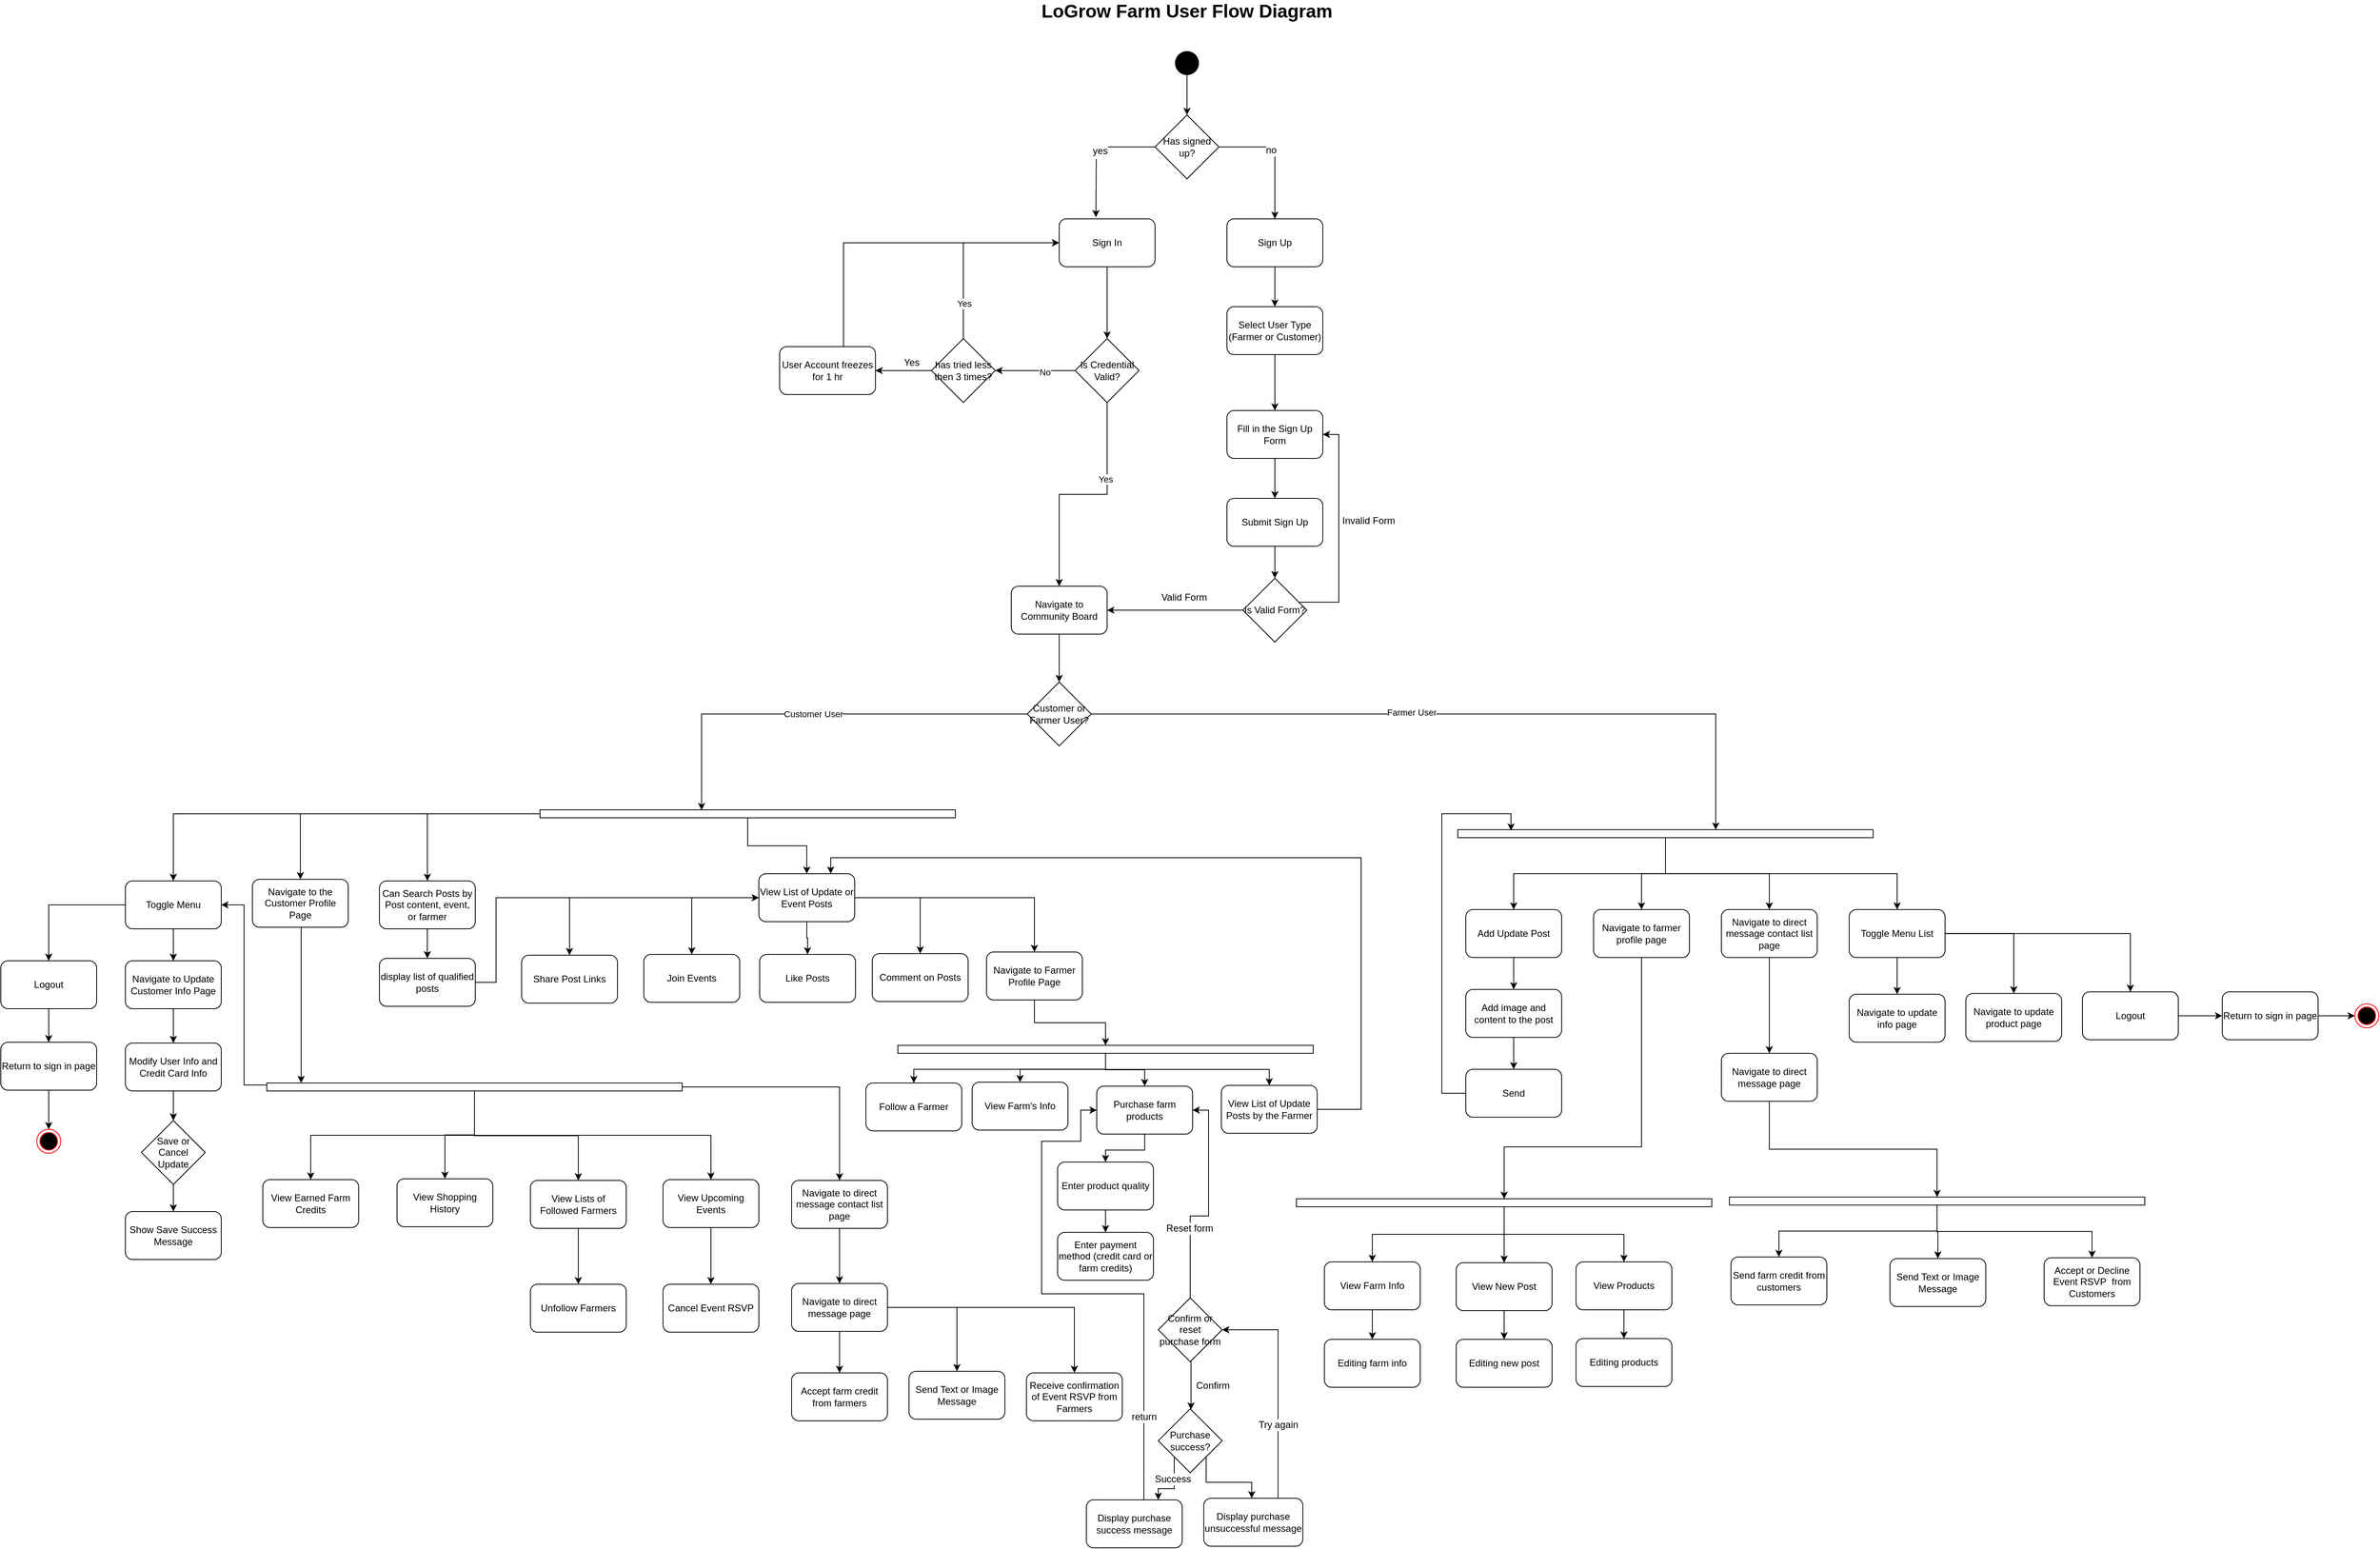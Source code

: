 <mxfile version="14.4.3" type="device"><diagram id="C5RBs43oDa-KdzZeNtuy" name="User Flow"><mxGraphModel dx="2740" dy="806" grid="1" gridSize="1" guides="1" tooltips="1" connect="1" arrows="1" fold="1" page="1" pageScale="1" pageWidth="827" pageHeight="1169" math="0" shadow="0"><root><mxCell id="WIyWlLk6GJQsqaUBKTNV-0"/><mxCell id="WIyWlLk6GJQsqaUBKTNV-1" parent="WIyWlLk6GJQsqaUBKTNV-0"/><mxCell id="eyHZj45Z1vchn3XjPUR3-0" value="LoGrow Farm User Flow Diagram" style="text;html=1;strokeColor=none;fillColor=none;align=center;verticalAlign=middle;whiteSpace=wrap;rounded=0;fontSize=23;fontStyle=1" parent="WIyWlLk6GJQsqaUBKTNV-1" vertex="1"><mxGeometry x="135" y="110" width="430" height="20" as="geometry"/></mxCell><mxCell id="sWB0CcJkNlTnmJcERW5W-7" style="edgeStyle=orthogonalEdgeStyle;rounded=0;orthogonalLoop=1;jettySize=auto;html=1;entryX=0.5;entryY=0;entryDx=0;entryDy=0;" parent="WIyWlLk6GJQsqaUBKTNV-1" source="eyHZj45Z1vchn3XjPUR3-6" target="sWB0CcJkNlTnmJcERW5W-5" edge="1"><mxGeometry relative="1" as="geometry"/></mxCell><mxCell id="eyHZj45Z1vchn3XjPUR3-6" value="Sign In" style="rounded=1;whiteSpace=wrap;html=1;fontSize=12;" parent="WIyWlLk6GJQsqaUBKTNV-1" vertex="1"><mxGeometry x="190" y="380" width="120" height="60" as="geometry"/></mxCell><mxCell id="eyHZj45Z1vchn3XjPUR3-11" style="edgeStyle=orthogonalEdgeStyle;rounded=0;orthogonalLoop=1;jettySize=auto;html=1;fontSize=23;" parent="WIyWlLk6GJQsqaUBKTNV-1" source="eyHZj45Z1vchn3XjPUR3-7" edge="1"><mxGeometry relative="1" as="geometry"><mxPoint x="236" y="378" as="targetPoint"/></mxGeometry></mxCell><mxCell id="eyHZj45Z1vchn3XjPUR3-14" value="&lt;font style=&quot;font-size: 12px&quot;&gt;yes&lt;/font&gt;" style="edgeLabel;html=1;align=center;verticalAlign=middle;resizable=0;points=[];fontSize=23;" parent="eyHZj45Z1vchn3XjPUR3-11" vertex="1" connectable="0"><mxGeometry x="-0.012" y="4" relative="1" as="geometry"><mxPoint y="-6" as="offset"/></mxGeometry></mxCell><mxCell id="eyHZj45Z1vchn3XjPUR3-12" style="edgeStyle=orthogonalEdgeStyle;rounded=0;orthogonalLoop=1;jettySize=auto;html=1;fontSize=12;" parent="WIyWlLk6GJQsqaUBKTNV-1" source="eyHZj45Z1vchn3XjPUR3-7" target="eyHZj45Z1vchn3XjPUR3-10" edge="1"><mxGeometry relative="1" as="geometry"/></mxCell><mxCell id="eyHZj45Z1vchn3XjPUR3-15" value="no" style="edgeLabel;html=1;align=center;verticalAlign=middle;resizable=0;points=[];fontSize=12;" parent="eyHZj45Z1vchn3XjPUR3-12" vertex="1" connectable="0"><mxGeometry x="-0.192" y="-4" relative="1" as="geometry"><mxPoint as="offset"/></mxGeometry></mxCell><mxCell id="eyHZj45Z1vchn3XjPUR3-7" value="Has signed up?" style="rhombus;whiteSpace=wrap;html=1;fontSize=12;" parent="WIyWlLk6GJQsqaUBKTNV-1" vertex="1"><mxGeometry x="310" y="250" width="80" height="80" as="geometry"/></mxCell><mxCell id="eyHZj45Z1vchn3XjPUR3-24" style="edgeStyle=orthogonalEdgeStyle;rounded=0;orthogonalLoop=1;jettySize=auto;html=1;fontSize=12;" parent="WIyWlLk6GJQsqaUBKTNV-1" source="eyHZj45Z1vchn3XjPUR3-10" target="eyHZj45Z1vchn3XjPUR3-17" edge="1"><mxGeometry relative="1" as="geometry"/></mxCell><mxCell id="eyHZj45Z1vchn3XjPUR3-10" value="Sign Up" style="rounded=1;whiteSpace=wrap;html=1;fontSize=12;" parent="WIyWlLk6GJQsqaUBKTNV-1" vertex="1"><mxGeometry x="400" y="380" width="120" height="60" as="geometry"/></mxCell><mxCell id="eyHZj45Z1vchn3XjPUR3-25" style="edgeStyle=orthogonalEdgeStyle;rounded=0;orthogonalLoop=1;jettySize=auto;html=1;entryX=0.5;entryY=0;entryDx=0;entryDy=0;fontSize=12;" parent="WIyWlLk6GJQsqaUBKTNV-1" source="eyHZj45Z1vchn3XjPUR3-17" target="eyHZj45Z1vchn3XjPUR3-18" edge="1"><mxGeometry relative="1" as="geometry"/></mxCell><mxCell id="eyHZj45Z1vchn3XjPUR3-17" value="Select User Type (Farmer or Customer)" style="rounded=1;whiteSpace=wrap;html=1;fontSize=12;" parent="WIyWlLk6GJQsqaUBKTNV-1" vertex="1"><mxGeometry x="400" y="490" width="120" height="60" as="geometry"/></mxCell><mxCell id="eyHZj45Z1vchn3XjPUR3-26" style="edgeStyle=orthogonalEdgeStyle;rounded=0;orthogonalLoop=1;jettySize=auto;html=1;entryX=0.5;entryY=0;entryDx=0;entryDy=0;fontSize=12;" parent="WIyWlLk6GJQsqaUBKTNV-1" source="eyHZj45Z1vchn3XjPUR3-18" target="eyHZj45Z1vchn3XjPUR3-19" edge="1"><mxGeometry relative="1" as="geometry"/></mxCell><mxCell id="eyHZj45Z1vchn3XjPUR3-18" value="Fill in the Sign Up Form" style="rounded=1;whiteSpace=wrap;html=1;fontSize=12;" parent="WIyWlLk6GJQsqaUBKTNV-1" vertex="1"><mxGeometry x="400" y="620" width="120" height="60" as="geometry"/></mxCell><mxCell id="eyHZj45Z1vchn3XjPUR3-27" style="edgeStyle=orthogonalEdgeStyle;rounded=0;orthogonalLoop=1;jettySize=auto;html=1;entryX=0.5;entryY=0;entryDx=0;entryDy=0;fontSize=12;" parent="WIyWlLk6GJQsqaUBKTNV-1" source="eyHZj45Z1vchn3XjPUR3-19" target="eyHZj45Z1vchn3XjPUR3-20" edge="1"><mxGeometry relative="1" as="geometry"/></mxCell><mxCell id="eyHZj45Z1vchn3XjPUR3-19" value="Submit Sign Up" style="rounded=1;whiteSpace=wrap;html=1;fontSize=12;" parent="WIyWlLk6GJQsqaUBKTNV-1" vertex="1"><mxGeometry x="400" y="730" width="120" height="60" as="geometry"/></mxCell><mxCell id="eyHZj45Z1vchn3XjPUR3-22" style="edgeStyle=orthogonalEdgeStyle;rounded=0;orthogonalLoop=1;jettySize=auto;html=1;entryX=1;entryY=0.5;entryDx=0;entryDy=0;fontSize=12;" parent="WIyWlLk6GJQsqaUBKTNV-1" source="eyHZj45Z1vchn3XjPUR3-20" target="eyHZj45Z1vchn3XjPUR3-18" edge="1"><mxGeometry relative="1" as="geometry"><Array as="points"><mxPoint x="540" y="860"/><mxPoint x="540" y="650"/></Array></mxGeometry></mxCell><mxCell id="eyHZj45Z1vchn3XjPUR3-28" value="Invalid Form" style="edgeLabel;html=1;align=center;verticalAlign=middle;resizable=0;points=[];fontSize=12;" parent="eyHZj45Z1vchn3XjPUR3-22" vertex="1" connectable="0"><mxGeometry x="0.005" y="-2" relative="1" as="geometry"><mxPoint x="35" y="-12" as="offset"/></mxGeometry></mxCell><mxCell id="eyHZj45Z1vchn3XjPUR3-31" style="edgeStyle=orthogonalEdgeStyle;rounded=0;orthogonalLoop=1;jettySize=auto;html=1;entryX=1;entryY=0.5;entryDx=0;entryDy=0;fontSize=23;" parent="WIyWlLk6GJQsqaUBKTNV-1" source="eyHZj45Z1vchn3XjPUR3-20" target="eyHZj45Z1vchn3XjPUR3-21" edge="1"><mxGeometry relative="1" as="geometry"/></mxCell><mxCell id="eyHZj45Z1vchn3XjPUR3-20" value="Is Valid Form?" style="rhombus;whiteSpace=wrap;html=1;fontSize=12;" parent="WIyWlLk6GJQsqaUBKTNV-1" vertex="1"><mxGeometry x="420" y="830" width="80" height="80" as="geometry"/></mxCell><mxCell id="eyHZj45Z1vchn3XjPUR3-34" style="edgeStyle=orthogonalEdgeStyle;rounded=0;orthogonalLoop=1;jettySize=auto;html=1;entryX=0.5;entryY=0;entryDx=0;entryDy=0;fontSize=21;" parent="WIyWlLk6GJQsqaUBKTNV-1" source="eyHZj45Z1vchn3XjPUR3-21" target="eyHZj45Z1vchn3XjPUR3-33" edge="1"><mxGeometry relative="1" as="geometry"/></mxCell><mxCell id="eyHZj45Z1vchn3XjPUR3-21" value="Navigate to Community Board" style="rounded=1;whiteSpace=wrap;html=1;fontSize=12;" parent="WIyWlLk6GJQsqaUBKTNV-1" vertex="1"><mxGeometry x="130" y="840" width="120" height="60" as="geometry"/></mxCell><mxCell id="eyHZj45Z1vchn3XjPUR3-29" value="Valid Form" style="text;html=1;align=center;verticalAlign=middle;resizable=0;points=[];autosize=1;fontSize=12;" parent="WIyWlLk6GJQsqaUBKTNV-1" vertex="1"><mxGeometry x="311" y="844" width="70" height="20" as="geometry"/></mxCell><mxCell id="sWB0CcJkNlTnmJcERW5W-2" style="edgeStyle=orthogonalEdgeStyle;rounded=0;orthogonalLoop=1;jettySize=auto;html=1;entryX=0.389;entryY=0.04;entryDx=0;entryDy=0;entryPerimeter=0;" parent="WIyWlLk6GJQsqaUBKTNV-1" source="eyHZj45Z1vchn3XjPUR3-33" target="sWB0CcJkNlTnmJcERW5W-0" edge="1"><mxGeometry relative="1" as="geometry"/></mxCell><mxCell id="sWB0CcJkNlTnmJcERW5W-4" value="Customer User" style="edgeLabel;html=1;align=center;verticalAlign=middle;resizable=0;points=[];" parent="sWB0CcJkNlTnmJcERW5W-2" vertex="1" connectable="0"><mxGeometry x="0.017" relative="1" as="geometry"><mxPoint as="offset"/></mxGeometry></mxCell><mxCell id="sWB0CcJkNlTnmJcERW5W-3" style="edgeStyle=orthogonalEdgeStyle;rounded=0;orthogonalLoop=1;jettySize=auto;html=1;exitX=1;exitY=0.5;exitDx=0;exitDy=0;entryX=0.621;entryY=0;entryDx=0;entryDy=0;entryPerimeter=0;" parent="WIyWlLk6GJQsqaUBKTNV-1" source="eyHZj45Z1vchn3XjPUR3-33" target="sWB0CcJkNlTnmJcERW5W-1" edge="1"><mxGeometry relative="1" as="geometry"/></mxCell><mxCell id="sWB0CcJkNlTnmJcERW5W-20" value="Farmer User" style="edgeLabel;html=1;align=center;verticalAlign=middle;resizable=0;points=[];" parent="sWB0CcJkNlTnmJcERW5W-3" vertex="1" connectable="0"><mxGeometry x="-0.136" y="2" relative="1" as="geometry"><mxPoint as="offset"/></mxGeometry></mxCell><mxCell id="eyHZj45Z1vchn3XjPUR3-33" value="Customer or Farmer User?" style="rhombus;whiteSpace=wrap;html=1;fontSize=12;" parent="WIyWlLk6GJQsqaUBKTNV-1" vertex="1"><mxGeometry x="150" y="960" width="80" height="80" as="geometry"/></mxCell><mxCell id="eyHZj45Z1vchn3XjPUR3-37" style="edgeStyle=orthogonalEdgeStyle;rounded=0;orthogonalLoop=1;jettySize=auto;html=1;entryX=0.5;entryY=0;entryDx=0;entryDy=0;fontSize=21;" parent="WIyWlLk6GJQsqaUBKTNV-1" source="eyHZj45Z1vchn3XjPUR3-35" target="eyHZj45Z1vchn3XjPUR3-7" edge="1"><mxGeometry relative="1" as="geometry"/></mxCell><mxCell id="eyHZj45Z1vchn3XjPUR3-35" value="" style="ellipse;fillColor=#000000;strokeColor=none;fontSize=21;" parent="WIyWlLk6GJQsqaUBKTNV-1" vertex="1"><mxGeometry x="335" y="170" width="30" height="30" as="geometry"/></mxCell><mxCell id="sWB0CcJkNlTnmJcERW5W-64" style="edgeStyle=orthogonalEdgeStyle;rounded=0;orthogonalLoop=1;jettySize=auto;html=1;strokeWidth=1;fontSize=12;" parent="WIyWlLk6GJQsqaUBKTNV-1" source="sWB0CcJkNlTnmJcERW5W-0" target="sWB0CcJkNlTnmJcERW5W-39" edge="1"><mxGeometry relative="1" as="geometry"/></mxCell><mxCell id="sWB0CcJkNlTnmJcERW5W-65" style="edgeStyle=orthogonalEdgeStyle;rounded=0;orthogonalLoop=1;jettySize=auto;html=1;strokeWidth=1;fontSize=12;" parent="WIyWlLk6GJQsqaUBKTNV-1" source="sWB0CcJkNlTnmJcERW5W-0" target="sWB0CcJkNlTnmJcERW5W-40" edge="1"><mxGeometry relative="1" as="geometry"/></mxCell><mxCell id="sWB0CcJkNlTnmJcERW5W-66" style="edgeStyle=orthogonalEdgeStyle;rounded=0;orthogonalLoop=1;jettySize=auto;html=1;strokeWidth=1;fontSize=12;" parent="WIyWlLk6GJQsqaUBKTNV-1" source="sWB0CcJkNlTnmJcERW5W-0" target="sWB0CcJkNlTnmJcERW5W-51" edge="1"><mxGeometry relative="1" as="geometry"/></mxCell><mxCell id="sWB0CcJkNlTnmJcERW5W-84" style="edgeStyle=orthogonalEdgeStyle;rounded=0;orthogonalLoop=1;jettySize=auto;html=1;exitX=0;exitY=0.5;exitDx=0;exitDy=0;strokeWidth=1;fontSize=12;" parent="WIyWlLk6GJQsqaUBKTNV-1" source="sWB0CcJkNlTnmJcERW5W-0" target="sWB0CcJkNlTnmJcERW5W-83" edge="1"><mxGeometry relative="1" as="geometry"/></mxCell><mxCell id="sWB0CcJkNlTnmJcERW5W-0" value="" style="rounded=0;whiteSpace=wrap;html=1;" parent="WIyWlLk6GJQsqaUBKTNV-1" vertex="1"><mxGeometry x="-460" y="1120" width="520" height="10" as="geometry"/></mxCell><mxCell id="sWB0CcJkNlTnmJcERW5W-29" value="" style="edgeStyle=orthogonalEdgeStyle;rounded=0;orthogonalLoop=1;jettySize=auto;html=1;" parent="WIyWlLk6GJQsqaUBKTNV-1" source="sWB0CcJkNlTnmJcERW5W-1" target="sWB0CcJkNlTnmJcERW5W-22" edge="1"><mxGeometry relative="1" as="geometry"/></mxCell><mxCell id="sWB0CcJkNlTnmJcERW5W-30" style="edgeStyle=orthogonalEdgeStyle;rounded=0;orthogonalLoop=1;jettySize=auto;html=1;entryX=0.5;entryY=0;entryDx=0;entryDy=0;" parent="WIyWlLk6GJQsqaUBKTNV-1" source="sWB0CcJkNlTnmJcERW5W-1" target="sWB0CcJkNlTnmJcERW5W-21" edge="1"><mxGeometry relative="1" as="geometry"/></mxCell><mxCell id="sWB0CcJkNlTnmJcERW5W-31" style="edgeStyle=orthogonalEdgeStyle;rounded=0;orthogonalLoop=1;jettySize=auto;html=1;" parent="WIyWlLk6GJQsqaUBKTNV-1" source="sWB0CcJkNlTnmJcERW5W-1" target="sWB0CcJkNlTnmJcERW5W-23" edge="1"><mxGeometry relative="1" as="geometry"/></mxCell><mxCell id="sWB0CcJkNlTnmJcERW5W-32" style="edgeStyle=orthogonalEdgeStyle;rounded=0;orthogonalLoop=1;jettySize=auto;html=1;" parent="WIyWlLk6GJQsqaUBKTNV-1" source="sWB0CcJkNlTnmJcERW5W-1" target="sWB0CcJkNlTnmJcERW5W-24" edge="1"><mxGeometry relative="1" as="geometry"/></mxCell><mxCell id="sWB0CcJkNlTnmJcERW5W-1" value="" style="rounded=0;whiteSpace=wrap;html=1;" parent="WIyWlLk6GJQsqaUBKTNV-1" vertex="1"><mxGeometry x="689" y="1144.86" width="520" height="10" as="geometry"/></mxCell><mxCell id="sWB0CcJkNlTnmJcERW5W-8" style="edgeStyle=orthogonalEdgeStyle;rounded=0;orthogonalLoop=1;jettySize=auto;html=1;entryX=0.5;entryY=0;entryDx=0;entryDy=0;" parent="WIyWlLk6GJQsqaUBKTNV-1" source="sWB0CcJkNlTnmJcERW5W-5" target="eyHZj45Z1vchn3XjPUR3-21" edge="1"><mxGeometry relative="1" as="geometry"/></mxCell><mxCell id="sWB0CcJkNlTnmJcERW5W-9" value="Yes" style="edgeLabel;html=1;align=center;verticalAlign=middle;resizable=0;points=[];" parent="sWB0CcJkNlTnmJcERW5W-8" vertex="1" connectable="0"><mxGeometry x="-0.338" y="-2" relative="1" as="geometry"><mxPoint as="offset"/></mxGeometry></mxCell><mxCell id="sWB0CcJkNlTnmJcERW5W-10" style="edgeStyle=orthogonalEdgeStyle;rounded=0;orthogonalLoop=1;jettySize=auto;html=1;entryX=1;entryY=0.5;entryDx=0;entryDy=0;" parent="WIyWlLk6GJQsqaUBKTNV-1" source="sWB0CcJkNlTnmJcERW5W-5" target="sWB0CcJkNlTnmJcERW5W-6" edge="1"><mxGeometry relative="1" as="geometry"/></mxCell><mxCell id="sWB0CcJkNlTnmJcERW5W-17" value="No" style="edgeLabel;html=1;align=center;verticalAlign=middle;resizable=0;points=[];" parent="sWB0CcJkNlTnmJcERW5W-10" vertex="1" connectable="0"><mxGeometry x="-0.232" y="2" relative="1" as="geometry"><mxPoint as="offset"/></mxGeometry></mxCell><mxCell id="sWB0CcJkNlTnmJcERW5W-5" value="Is Credential Valid?" style="rhombus;whiteSpace=wrap;html=1;" parent="WIyWlLk6GJQsqaUBKTNV-1" vertex="1"><mxGeometry x="210" y="530" width="80" height="80" as="geometry"/></mxCell><mxCell id="sWB0CcJkNlTnmJcERW5W-12" style="edgeStyle=orthogonalEdgeStyle;rounded=0;orthogonalLoop=1;jettySize=auto;html=1;entryX=0;entryY=0.5;entryDx=0;entryDy=0;exitX=0.5;exitY=0;exitDx=0;exitDy=0;" parent="WIyWlLk6GJQsqaUBKTNV-1" source="sWB0CcJkNlTnmJcERW5W-6" target="eyHZj45Z1vchn3XjPUR3-6" edge="1"><mxGeometry relative="1" as="geometry"><Array as="points"><mxPoint x="70" y="530"/><mxPoint x="70" y="410"/></Array></mxGeometry></mxCell><mxCell id="sWB0CcJkNlTnmJcERW5W-18" value="Yes" style="edgeLabel;html=1;align=center;verticalAlign=middle;resizable=0;points=[];" parent="sWB0CcJkNlTnmJcERW5W-12" vertex="1" connectable="0"><mxGeometry x="-0.632" y="-1" relative="1" as="geometry"><mxPoint as="offset"/></mxGeometry></mxCell><mxCell id="sWB0CcJkNlTnmJcERW5W-14" style="edgeStyle=orthogonalEdgeStyle;rounded=0;orthogonalLoop=1;jettySize=auto;html=1;" parent="WIyWlLk6GJQsqaUBKTNV-1" source="sWB0CcJkNlTnmJcERW5W-6" target="sWB0CcJkNlTnmJcERW5W-13" edge="1"><mxGeometry relative="1" as="geometry"><Array as="points"><mxPoint x="10" y="570"/><mxPoint x="10" y="570"/></Array></mxGeometry></mxCell><mxCell id="sWB0CcJkNlTnmJcERW5W-6" value="has tried less then 3 times?" style="rhombus;whiteSpace=wrap;html=1;" parent="WIyWlLk6GJQsqaUBKTNV-1" vertex="1"><mxGeometry x="30" y="530" width="80" height="80" as="geometry"/></mxCell><mxCell id="sWB0CcJkNlTnmJcERW5W-16" style="edgeStyle=orthogonalEdgeStyle;rounded=0;orthogonalLoop=1;jettySize=auto;html=1;entryX=0;entryY=0.5;entryDx=0;entryDy=0;" parent="WIyWlLk6GJQsqaUBKTNV-1" source="sWB0CcJkNlTnmJcERW5W-13" target="eyHZj45Z1vchn3XjPUR3-6" edge="1"><mxGeometry relative="1" as="geometry"><Array as="points"><mxPoint x="-80" y="410"/></Array></mxGeometry></mxCell><mxCell id="sWB0CcJkNlTnmJcERW5W-13" value="User Account freezes for 1 hr" style="rounded=1;whiteSpace=wrap;html=1;" parent="WIyWlLk6GJQsqaUBKTNV-1" vertex="1"><mxGeometry x="-160" y="540" width="120" height="60" as="geometry"/></mxCell><mxCell id="sWB0CcJkNlTnmJcERW5W-19" value="Yes" style="text;html=1;align=center;verticalAlign=middle;resizable=0;points=[];autosize=1;" parent="WIyWlLk6GJQsqaUBKTNV-1" vertex="1"><mxGeometry x="-10" y="550" width="30" height="20" as="geometry"/></mxCell><mxCell id="sWB0CcJkNlTnmJcERW5W-27" style="edgeStyle=orthogonalEdgeStyle;rounded=0;orthogonalLoop=1;jettySize=auto;html=1;entryX=0.5;entryY=0;entryDx=0;entryDy=0;" parent="WIyWlLk6GJQsqaUBKTNV-1" source="sWB0CcJkNlTnmJcERW5W-21" target="sWB0CcJkNlTnmJcERW5W-25" edge="1"><mxGeometry relative="1" as="geometry"/></mxCell><mxCell id="sWB0CcJkNlTnmJcERW5W-21" value="Add Update Post" style="rounded=1;whiteSpace=wrap;html=1;" parent="WIyWlLk6GJQsqaUBKTNV-1" vertex="1"><mxGeometry x="699" y="1244.86" width="120" height="60" as="geometry"/></mxCell><mxCell id="sWB0CcJkNlTnmJcERW5W-128" style="edgeStyle=orthogonalEdgeStyle;rounded=0;orthogonalLoop=1;jettySize=auto;html=1;strokeWidth=1;fontSize=12;" parent="WIyWlLk6GJQsqaUBKTNV-1" source="sWB0CcJkNlTnmJcERW5W-22" target="sWB0CcJkNlTnmJcERW5W-34" edge="1"><mxGeometry relative="1" as="geometry"><Array as="points"><mxPoint x="919" y="1542"/><mxPoint x="747" y="1542"/></Array></mxGeometry></mxCell><mxCell id="sWB0CcJkNlTnmJcERW5W-22" value="Navigate to farmer profile page" style="rounded=1;whiteSpace=wrap;html=1;" parent="WIyWlLk6GJQsqaUBKTNV-1" vertex="1"><mxGeometry x="859" y="1244.86" width="120" height="60" as="geometry"/></mxCell><mxCell id="sWB0CcJkNlTnmJcERW5W-114" style="edgeStyle=orthogonalEdgeStyle;rounded=0;orthogonalLoop=1;jettySize=auto;html=1;strokeWidth=1;fontSize=12;" parent="WIyWlLk6GJQsqaUBKTNV-1" source="sWB0CcJkNlTnmJcERW5W-23" target="sWB0CcJkNlTnmJcERW5W-111" edge="1"><mxGeometry relative="1" as="geometry"/></mxCell><mxCell id="sWB0CcJkNlTnmJcERW5W-23" value="Navigate to direct message contact list page" style="rounded=1;whiteSpace=wrap;html=1;" parent="WIyWlLk6GJQsqaUBKTNV-1" vertex="1"><mxGeometry x="1019" y="1244.86" width="120" height="60" as="geometry"/></mxCell><mxCell id="sWB0CcJkNlTnmJcERW5W-58" style="edgeStyle=orthogonalEdgeStyle;rounded=0;orthogonalLoop=1;jettySize=auto;html=1;strokeWidth=1;fontSize=12;" parent="WIyWlLk6GJQsqaUBKTNV-1" source="sWB0CcJkNlTnmJcERW5W-24" target="sWB0CcJkNlTnmJcERW5W-55" edge="1"><mxGeometry relative="1" as="geometry"/></mxCell><mxCell id="sWB0CcJkNlTnmJcERW5W-59" style="edgeStyle=orthogonalEdgeStyle;rounded=0;orthogonalLoop=1;jettySize=auto;html=1;strokeWidth=1;fontSize=12;" parent="WIyWlLk6GJQsqaUBKTNV-1" source="sWB0CcJkNlTnmJcERW5W-24" target="sWB0CcJkNlTnmJcERW5W-56" edge="1"><mxGeometry relative="1" as="geometry"/></mxCell><mxCell id="sWB0CcJkNlTnmJcERW5W-60" style="edgeStyle=orthogonalEdgeStyle;rounded=0;orthogonalLoop=1;jettySize=auto;html=1;strokeWidth=1;fontSize=12;" parent="WIyWlLk6GJQsqaUBKTNV-1" source="sWB0CcJkNlTnmJcERW5W-24" target="sWB0CcJkNlTnmJcERW5W-57" edge="1"><mxGeometry relative="1" as="geometry"/></mxCell><mxCell id="sWB0CcJkNlTnmJcERW5W-24" value="Toggle Menu List" style="rounded=1;whiteSpace=wrap;html=1;" parent="WIyWlLk6GJQsqaUBKTNV-1" vertex="1"><mxGeometry x="1179" y="1244.86" width="120" height="60" as="geometry"/></mxCell><mxCell id="sWB0CcJkNlTnmJcERW5W-28" style="edgeStyle=orthogonalEdgeStyle;rounded=0;orthogonalLoop=1;jettySize=auto;html=1;entryX=0.5;entryY=0;entryDx=0;entryDy=0;" parent="WIyWlLk6GJQsqaUBKTNV-1" source="sWB0CcJkNlTnmJcERW5W-25" target="sWB0CcJkNlTnmJcERW5W-26" edge="1"><mxGeometry relative="1" as="geometry"/></mxCell><mxCell id="sWB0CcJkNlTnmJcERW5W-25" value="Add image and content to the post" style="rounded=1;whiteSpace=wrap;html=1;" parent="WIyWlLk6GJQsqaUBKTNV-1" vertex="1"><mxGeometry x="699" y="1344.86" width="120" height="60" as="geometry"/></mxCell><mxCell id="sWB0CcJkNlTnmJcERW5W-33" style="edgeStyle=orthogonalEdgeStyle;rounded=0;orthogonalLoop=1;jettySize=auto;html=1;entryX=0.128;entryY=0.12;entryDx=0;entryDy=0;entryPerimeter=0;" parent="WIyWlLk6GJQsqaUBKTNV-1" source="sWB0CcJkNlTnmJcERW5W-26" target="sWB0CcJkNlTnmJcERW5W-1" edge="1"><mxGeometry relative="1" as="geometry"><Array as="points"><mxPoint x="669" y="1474.86"/><mxPoint x="669" y="1124.86"/><mxPoint x="756" y="1124.86"/></Array></mxGeometry></mxCell><mxCell id="sWB0CcJkNlTnmJcERW5W-26" value="Send" style="rounded=1;whiteSpace=wrap;html=1;" parent="WIyWlLk6GJQsqaUBKTNV-1" vertex="1"><mxGeometry x="699" y="1444.86" width="120" height="60" as="geometry"/></mxCell><mxCell id="MtGOlrsBtDFDVX6YpHAY-5" style="edgeStyle=orthogonalEdgeStyle;rounded=0;orthogonalLoop=1;jettySize=auto;html=1;exitX=0.5;exitY=1;exitDx=0;exitDy=0;entryX=0.5;entryY=0;entryDx=0;entryDy=0;" parent="WIyWlLk6GJQsqaUBKTNV-1" source="sWB0CcJkNlTnmJcERW5W-34" target="MtGOlrsBtDFDVX6YpHAY-3" edge="1"><mxGeometry relative="1" as="geometry"/></mxCell><mxCell id="MtGOlrsBtDFDVX6YpHAY-6" style="edgeStyle=orthogonalEdgeStyle;rounded=0;orthogonalLoop=1;jettySize=auto;html=1;" parent="WIyWlLk6GJQsqaUBKTNV-1" source="sWB0CcJkNlTnmJcERW5W-34" target="MtGOlrsBtDFDVX6YpHAY-0" edge="1"><mxGeometry relative="1" as="geometry"/></mxCell><mxCell id="MtGOlrsBtDFDVX6YpHAY-7" style="edgeStyle=orthogonalEdgeStyle;rounded=0;orthogonalLoop=1;jettySize=auto;html=1;" parent="WIyWlLk6GJQsqaUBKTNV-1" source="sWB0CcJkNlTnmJcERW5W-34" target="MtGOlrsBtDFDVX6YpHAY-4" edge="1"><mxGeometry relative="1" as="geometry"/></mxCell><mxCell id="sWB0CcJkNlTnmJcERW5W-34" value="" style="rounded=0;whiteSpace=wrap;html=1;" parent="WIyWlLk6GJQsqaUBKTNV-1" vertex="1"><mxGeometry x="487" y="1607" width="520" height="10" as="geometry"/></mxCell><mxCell id="sWB0CcJkNlTnmJcERW5W-117" style="edgeStyle=orthogonalEdgeStyle;rounded=0;orthogonalLoop=1;jettySize=auto;html=1;entryX=0.5;entryY=0;entryDx=0;entryDy=0;strokeWidth=1;fontSize=12;" parent="WIyWlLk6GJQsqaUBKTNV-1" source="sWB0CcJkNlTnmJcERW5W-35" target="sWB0CcJkNlTnmJcERW5W-112" edge="1"><mxGeometry relative="1" as="geometry"/></mxCell><mxCell id="sWB0CcJkNlTnmJcERW5W-120" style="edgeStyle=orthogonalEdgeStyle;rounded=0;orthogonalLoop=1;jettySize=auto;html=1;entryX=0.5;entryY=0;entryDx=0;entryDy=0;strokeWidth=1;fontSize=12;" parent="WIyWlLk6GJQsqaUBKTNV-1" source="sWB0CcJkNlTnmJcERW5W-35" target="sWB0CcJkNlTnmJcERW5W-113" edge="1"><mxGeometry relative="1" as="geometry"/></mxCell><mxCell id="sWB0CcJkNlTnmJcERW5W-121" style="edgeStyle=orthogonalEdgeStyle;rounded=0;orthogonalLoop=1;jettySize=auto;html=1;strokeWidth=1;fontSize=12;" parent="WIyWlLk6GJQsqaUBKTNV-1" source="sWB0CcJkNlTnmJcERW5W-35" target="sWB0CcJkNlTnmJcERW5W-116" edge="1"><mxGeometry relative="1" as="geometry"/></mxCell><mxCell id="sWB0CcJkNlTnmJcERW5W-35" value="" style="rounded=0;whiteSpace=wrap;html=1;" parent="WIyWlLk6GJQsqaUBKTNV-1" vertex="1"><mxGeometry x="1029" y="1604.86" width="520" height="10" as="geometry"/></mxCell><mxCell id="sWB0CcJkNlTnmJcERW5W-46" style="edgeStyle=orthogonalEdgeStyle;rounded=0;orthogonalLoop=1;jettySize=auto;html=1;strokeWidth=1;fontSize=12;" parent="WIyWlLk6GJQsqaUBKTNV-1" source="sWB0CcJkNlTnmJcERW5W-39" target="sWB0CcJkNlTnmJcERW5W-45" edge="1"><mxGeometry relative="1" as="geometry"/></mxCell><mxCell id="sWB0CcJkNlTnmJcERW5W-47" style="edgeStyle=orthogonalEdgeStyle;rounded=0;orthogonalLoop=1;jettySize=auto;html=1;strokeWidth=1;fontSize=12;" parent="WIyWlLk6GJQsqaUBKTNV-1" source="sWB0CcJkNlTnmJcERW5W-39" target="sWB0CcJkNlTnmJcERW5W-41" edge="1"><mxGeometry relative="1" as="geometry"/></mxCell><mxCell id="sWB0CcJkNlTnmJcERW5W-48" style="edgeStyle=orthogonalEdgeStyle;rounded=0;orthogonalLoop=1;jettySize=auto;html=1;strokeWidth=1;fontSize=12;" parent="WIyWlLk6GJQsqaUBKTNV-1" source="sWB0CcJkNlTnmJcERW5W-39" target="sWB0CcJkNlTnmJcERW5W-43" edge="1"><mxGeometry relative="1" as="geometry"/></mxCell><mxCell id="sWB0CcJkNlTnmJcERW5W-49" style="edgeStyle=orthogonalEdgeStyle;rounded=0;orthogonalLoop=1;jettySize=auto;html=1;entryX=0.5;entryY=0;entryDx=0;entryDy=0;strokeWidth=1;fontSize=12;" parent="WIyWlLk6GJQsqaUBKTNV-1" source="sWB0CcJkNlTnmJcERW5W-39" target="sWB0CcJkNlTnmJcERW5W-44" edge="1"><mxGeometry relative="1" as="geometry"/></mxCell><mxCell id="sWB0CcJkNlTnmJcERW5W-50" style="edgeStyle=orthogonalEdgeStyle;rounded=0;orthogonalLoop=1;jettySize=auto;html=1;entryX=0.5;entryY=0;entryDx=0;entryDy=0;strokeWidth=1;fontSize=12;" parent="WIyWlLk6GJQsqaUBKTNV-1" source="sWB0CcJkNlTnmJcERW5W-39" target="sWB0CcJkNlTnmJcERW5W-42" edge="1"><mxGeometry relative="1" as="geometry"/></mxCell><mxCell id="sWB0CcJkNlTnmJcERW5W-39" value="View List of Update or Event Posts" style="rounded=1;whiteSpace=wrap;html=1;strokeWidth=1;fontSize=12;" parent="WIyWlLk6GJQsqaUBKTNV-1" vertex="1"><mxGeometry x="-186" y="1200" width="120" height="60" as="geometry"/></mxCell><mxCell id="sWB0CcJkNlTnmJcERW5W-53" style="edgeStyle=orthogonalEdgeStyle;rounded=0;orthogonalLoop=1;jettySize=auto;html=1;strokeWidth=1;fontSize=12;" parent="WIyWlLk6GJQsqaUBKTNV-1" source="sWB0CcJkNlTnmJcERW5W-40" target="sWB0CcJkNlTnmJcERW5W-52" edge="1"><mxGeometry relative="1" as="geometry"/></mxCell><mxCell id="sWB0CcJkNlTnmJcERW5W-40" value="Can Search Posts by Post content, event, or farmer" style="rounded=1;whiteSpace=wrap;html=1;strokeWidth=1;fontSize=12;" parent="WIyWlLk6GJQsqaUBKTNV-1" vertex="1"><mxGeometry x="-661" y="1209" width="120" height="60" as="geometry"/></mxCell><mxCell id="sWB0CcJkNlTnmJcERW5W-41" value="Like Posts" style="rounded=1;whiteSpace=wrap;html=1;strokeWidth=1;fontSize=12;" parent="WIyWlLk6GJQsqaUBKTNV-1" vertex="1"><mxGeometry x="-185" y="1301" width="120" height="60" as="geometry"/></mxCell><mxCell id="sWB0CcJkNlTnmJcERW5W-42" value="Share Post Links" style="rounded=1;whiteSpace=wrap;html=1;strokeWidth=1;fontSize=12;" parent="WIyWlLk6GJQsqaUBKTNV-1" vertex="1"><mxGeometry x="-483" y="1302" width="120" height="60" as="geometry"/></mxCell><mxCell id="sWB0CcJkNlTnmJcERW5W-43" value="Comment on Posts" style="rounded=1;whiteSpace=wrap;html=1;strokeWidth=1;fontSize=12;" parent="WIyWlLk6GJQsqaUBKTNV-1" vertex="1"><mxGeometry x="-44" y="1300" width="120" height="60" as="geometry"/></mxCell><mxCell id="sWB0CcJkNlTnmJcERW5W-130" style="edgeStyle=orthogonalEdgeStyle;rounded=0;orthogonalLoop=1;jettySize=auto;html=1;strokeWidth=1;fontSize=12;" parent="WIyWlLk6GJQsqaUBKTNV-1" source="sWB0CcJkNlTnmJcERW5W-44" target="sWB0CcJkNlTnmJcERW5W-129" edge="1"><mxGeometry relative="1" as="geometry"/></mxCell><mxCell id="sWB0CcJkNlTnmJcERW5W-44" value="Navigate to Farmer Profile Page" style="rounded=1;whiteSpace=wrap;html=1;strokeWidth=1;fontSize=12;" parent="WIyWlLk6GJQsqaUBKTNV-1" vertex="1"><mxGeometry x="99" y="1298" width="120" height="60" as="geometry"/></mxCell><mxCell id="sWB0CcJkNlTnmJcERW5W-45" value="Join Events" style="rounded=1;whiteSpace=wrap;html=1;strokeWidth=1;fontSize=12;" parent="WIyWlLk6GJQsqaUBKTNV-1" vertex="1"><mxGeometry x="-330" y="1301" width="120" height="60" as="geometry"/></mxCell><mxCell id="sWB0CcJkNlTnmJcERW5W-62" style="edgeStyle=orthogonalEdgeStyle;rounded=0;orthogonalLoop=1;jettySize=auto;html=1;strokeWidth=1;fontSize=12;" parent="WIyWlLk6GJQsqaUBKTNV-1" source="sWB0CcJkNlTnmJcERW5W-51" target="sWB0CcJkNlTnmJcERW5W-54" edge="1"><mxGeometry relative="1" as="geometry"/></mxCell><mxCell id="sWB0CcJkNlTnmJcERW5W-63" style="edgeStyle=orthogonalEdgeStyle;rounded=0;orthogonalLoop=1;jettySize=auto;html=1;entryX=0.5;entryY=0;entryDx=0;entryDy=0;strokeWidth=1;fontSize=12;" parent="WIyWlLk6GJQsqaUBKTNV-1" source="sWB0CcJkNlTnmJcERW5W-51" target="sWB0CcJkNlTnmJcERW5W-61" edge="1"><mxGeometry relative="1" as="geometry"/></mxCell><mxCell id="sWB0CcJkNlTnmJcERW5W-51" value="Toggle Menu" style="rounded=1;whiteSpace=wrap;html=1;strokeWidth=1;fontSize=12;" parent="WIyWlLk6GJQsqaUBKTNV-1" vertex="1"><mxGeometry x="-979" y="1209" width="120" height="60" as="geometry"/></mxCell><mxCell id="sWB0CcJkNlTnmJcERW5W-82" style="edgeStyle=orthogonalEdgeStyle;rounded=0;orthogonalLoop=1;jettySize=auto;html=1;entryX=0;entryY=0.5;entryDx=0;entryDy=0;strokeWidth=1;fontSize=12;" parent="WIyWlLk6GJQsqaUBKTNV-1" source="sWB0CcJkNlTnmJcERW5W-52" target="sWB0CcJkNlTnmJcERW5W-39" edge="1"><mxGeometry relative="1" as="geometry"><Array as="points"><mxPoint x="-515" y="1336"/><mxPoint x="-515" y="1230"/></Array></mxGeometry></mxCell><mxCell id="sWB0CcJkNlTnmJcERW5W-52" value="display list of qualified posts" style="rounded=1;whiteSpace=wrap;html=1;strokeWidth=1;fontSize=12;" parent="WIyWlLk6GJQsqaUBKTNV-1" vertex="1"><mxGeometry x="-661" y="1306" width="120" height="60" as="geometry"/></mxCell><mxCell id="sWB0CcJkNlTnmJcERW5W-70" style="edgeStyle=orthogonalEdgeStyle;rounded=0;orthogonalLoop=1;jettySize=auto;html=1;entryX=0.5;entryY=0;entryDx=0;entryDy=0;strokeWidth=1;fontSize=12;" parent="WIyWlLk6GJQsqaUBKTNV-1" source="sWB0CcJkNlTnmJcERW5W-54" target="sWB0CcJkNlTnmJcERW5W-67" edge="1"><mxGeometry relative="1" as="geometry"/></mxCell><mxCell id="sWB0CcJkNlTnmJcERW5W-54" value="Navigate to Update Customer Info Page" style="rounded=1;whiteSpace=wrap;html=1;strokeWidth=1;fontSize=12;" parent="WIyWlLk6GJQsqaUBKTNV-1" vertex="1"><mxGeometry x="-979" y="1309" width="120" height="60" as="geometry"/></mxCell><mxCell id="sWB0CcJkNlTnmJcERW5W-55" value="Navigate to update info page" style="rounded=1;whiteSpace=wrap;html=1;strokeWidth=1;fontSize=12;" parent="WIyWlLk6GJQsqaUBKTNV-1" vertex="1"><mxGeometry x="1179" y="1350.86" width="120" height="60" as="geometry"/></mxCell><mxCell id="sWB0CcJkNlTnmJcERW5W-56" value="Navigate to update product page" style="rounded=1;whiteSpace=wrap;html=1;strokeWidth=1;fontSize=12;" parent="WIyWlLk6GJQsqaUBKTNV-1" vertex="1"><mxGeometry x="1325" y="1349.86" width="120" height="60" as="geometry"/></mxCell><mxCell id="sWB0CcJkNlTnmJcERW5W-80" style="edgeStyle=orthogonalEdgeStyle;rounded=0;orthogonalLoop=1;jettySize=auto;html=1;entryX=0;entryY=0.5;entryDx=0;entryDy=0;strokeWidth=1;fontSize=12;" parent="WIyWlLk6GJQsqaUBKTNV-1" source="sWB0CcJkNlTnmJcERW5W-57" target="sWB0CcJkNlTnmJcERW5W-79" edge="1"><mxGeometry relative="1" as="geometry"/></mxCell><mxCell id="sWB0CcJkNlTnmJcERW5W-57" value="Logout" style="rounded=1;whiteSpace=wrap;html=1;strokeWidth=1;fontSize=12;" parent="WIyWlLk6GJQsqaUBKTNV-1" vertex="1"><mxGeometry x="1471" y="1347.86" width="120" height="60" as="geometry"/></mxCell><mxCell id="sWB0CcJkNlTnmJcERW5W-75" style="edgeStyle=orthogonalEdgeStyle;rounded=0;orthogonalLoop=1;jettySize=auto;html=1;entryX=0.5;entryY=0;entryDx=0;entryDy=0;strokeWidth=1;fontSize=12;" parent="WIyWlLk6GJQsqaUBKTNV-1" source="sWB0CcJkNlTnmJcERW5W-61" target="sWB0CcJkNlTnmJcERW5W-74" edge="1"><mxGeometry relative="1" as="geometry"/></mxCell><mxCell id="sWB0CcJkNlTnmJcERW5W-61" value="Logout" style="rounded=1;whiteSpace=wrap;html=1;strokeWidth=1;fontSize=12;" parent="WIyWlLk6GJQsqaUBKTNV-1" vertex="1"><mxGeometry x="-1135" y="1309" width="120" height="60" as="geometry"/></mxCell><mxCell id="sWB0CcJkNlTnmJcERW5W-71" style="edgeStyle=orthogonalEdgeStyle;rounded=0;orthogonalLoop=1;jettySize=auto;html=1;strokeWidth=1;fontSize=12;" parent="WIyWlLk6GJQsqaUBKTNV-1" source="sWB0CcJkNlTnmJcERW5W-67" target="sWB0CcJkNlTnmJcERW5W-69" edge="1"><mxGeometry relative="1" as="geometry"/></mxCell><mxCell id="sWB0CcJkNlTnmJcERW5W-67" value="Modify User Info and Credit Card Info" style="rounded=1;whiteSpace=wrap;html=1;strokeWidth=1;fontSize=12;" parent="WIyWlLk6GJQsqaUBKTNV-1" vertex="1"><mxGeometry x="-979" y="1412" width="120" height="60" as="geometry"/></mxCell><mxCell id="sWB0CcJkNlTnmJcERW5W-73" style="edgeStyle=orthogonalEdgeStyle;rounded=0;orthogonalLoop=1;jettySize=auto;html=1;entryX=0.5;entryY=0;entryDx=0;entryDy=0;strokeWidth=1;fontSize=12;" parent="WIyWlLk6GJQsqaUBKTNV-1" source="sWB0CcJkNlTnmJcERW5W-69" target="sWB0CcJkNlTnmJcERW5W-72" edge="1"><mxGeometry relative="1" as="geometry"/></mxCell><mxCell id="sWB0CcJkNlTnmJcERW5W-69" value="Save or Cancel Update" style="rhombus;whiteSpace=wrap;html=1;strokeWidth=1;fontSize=12;" parent="WIyWlLk6GJQsqaUBKTNV-1" vertex="1"><mxGeometry x="-959" y="1509" width="80" height="80" as="geometry"/></mxCell><mxCell id="sWB0CcJkNlTnmJcERW5W-72" value="Show Save Success Message" style="rounded=1;whiteSpace=wrap;html=1;strokeWidth=1;fontSize=12;" parent="WIyWlLk6GJQsqaUBKTNV-1" vertex="1"><mxGeometry x="-979" y="1623" width="120" height="60" as="geometry"/></mxCell><mxCell id="sWB0CcJkNlTnmJcERW5W-77" style="edgeStyle=orthogonalEdgeStyle;rounded=0;orthogonalLoop=1;jettySize=auto;html=1;entryX=0.5;entryY=0;entryDx=0;entryDy=0;strokeWidth=1;fontSize=12;" parent="WIyWlLk6GJQsqaUBKTNV-1" source="sWB0CcJkNlTnmJcERW5W-74" target="sWB0CcJkNlTnmJcERW5W-76" edge="1"><mxGeometry relative="1" as="geometry"/></mxCell><mxCell id="sWB0CcJkNlTnmJcERW5W-74" value="Return to sign in page" style="rounded=1;whiteSpace=wrap;html=1;strokeWidth=1;fontSize=12;" parent="WIyWlLk6GJQsqaUBKTNV-1" vertex="1"><mxGeometry x="-1135" y="1411" width="120" height="60" as="geometry"/></mxCell><mxCell id="sWB0CcJkNlTnmJcERW5W-76" value="" style="ellipse;html=1;shape=endState;fillColor=#000000;strokeColor=#ff0000;fontSize=12;" parent="WIyWlLk6GJQsqaUBKTNV-1" vertex="1"><mxGeometry x="-1090" y="1520" width="30" height="30" as="geometry"/></mxCell><mxCell id="sWB0CcJkNlTnmJcERW5W-78" value="" style="ellipse;html=1;shape=endState;fillColor=#000000;strokeColor=#ff0000;fontSize=12;" parent="WIyWlLk6GJQsqaUBKTNV-1" vertex="1"><mxGeometry x="1812" y="1362.86" width="30" height="30" as="geometry"/></mxCell><mxCell id="sWB0CcJkNlTnmJcERW5W-81" style="edgeStyle=orthogonalEdgeStyle;rounded=0;orthogonalLoop=1;jettySize=auto;html=1;entryX=0;entryY=0.5;entryDx=0;entryDy=0;strokeWidth=1;fontSize=12;" parent="WIyWlLk6GJQsqaUBKTNV-1" source="sWB0CcJkNlTnmJcERW5W-79" target="sWB0CcJkNlTnmJcERW5W-78" edge="1"><mxGeometry relative="1" as="geometry"/></mxCell><mxCell id="sWB0CcJkNlTnmJcERW5W-79" value="Return to sign in page" style="rounded=1;whiteSpace=wrap;html=1;strokeWidth=1;fontSize=12;" parent="WIyWlLk6GJQsqaUBKTNV-1" vertex="1"><mxGeometry x="1646" y="1347.86" width="120" height="60" as="geometry"/></mxCell><mxCell id="sWB0CcJkNlTnmJcERW5W-86" style="edgeStyle=orthogonalEdgeStyle;rounded=0;orthogonalLoop=1;jettySize=auto;html=1;strokeWidth=1;fontSize=12;" parent="WIyWlLk6GJQsqaUBKTNV-1" source="sWB0CcJkNlTnmJcERW5W-83" target="sWB0CcJkNlTnmJcERW5W-85" edge="1"><mxGeometry relative="1" as="geometry"><Array as="points"><mxPoint x="-759" y="1415"/><mxPoint x="-759" y="1415"/></Array></mxGeometry></mxCell><mxCell id="sWB0CcJkNlTnmJcERW5W-83" value="Navigate to the Customer Profile Page" style="rounded=1;whiteSpace=wrap;html=1;strokeWidth=1;fontSize=12;" parent="WIyWlLk6GJQsqaUBKTNV-1" vertex="1"><mxGeometry x="-820" y="1207" width="120" height="60" as="geometry"/></mxCell><mxCell id="sWB0CcJkNlTnmJcERW5W-92" style="edgeStyle=orthogonalEdgeStyle;rounded=0;orthogonalLoop=1;jettySize=auto;html=1;exitX=0;exitY=0.25;exitDx=0;exitDy=0;entryX=1;entryY=0.5;entryDx=0;entryDy=0;strokeWidth=1;fontSize=12;" parent="WIyWlLk6GJQsqaUBKTNV-1" source="sWB0CcJkNlTnmJcERW5W-85" target="sWB0CcJkNlTnmJcERW5W-51" edge="1"><mxGeometry relative="1" as="geometry"/></mxCell><mxCell id="sWB0CcJkNlTnmJcERW5W-93" style="edgeStyle=orthogonalEdgeStyle;rounded=0;orthogonalLoop=1;jettySize=auto;html=1;entryX=0.5;entryY=0;entryDx=0;entryDy=0;strokeWidth=1;fontSize=12;" parent="WIyWlLk6GJQsqaUBKTNV-1" source="sWB0CcJkNlTnmJcERW5W-85" target="sWB0CcJkNlTnmJcERW5W-87" edge="1"><mxGeometry relative="1" as="geometry"/></mxCell><mxCell id="sWB0CcJkNlTnmJcERW5W-94" style="edgeStyle=orthogonalEdgeStyle;rounded=0;orthogonalLoop=1;jettySize=auto;html=1;entryX=0.5;entryY=0;entryDx=0;entryDy=0;strokeWidth=1;fontSize=12;" parent="WIyWlLk6GJQsqaUBKTNV-1" source="sWB0CcJkNlTnmJcERW5W-85" target="sWB0CcJkNlTnmJcERW5W-88" edge="1"><mxGeometry relative="1" as="geometry"/></mxCell><mxCell id="sWB0CcJkNlTnmJcERW5W-95" style="edgeStyle=orthogonalEdgeStyle;rounded=0;orthogonalLoop=1;jettySize=auto;html=1;strokeWidth=1;fontSize=12;" parent="WIyWlLk6GJQsqaUBKTNV-1" source="sWB0CcJkNlTnmJcERW5W-85" target="sWB0CcJkNlTnmJcERW5W-89" edge="1"><mxGeometry relative="1" as="geometry"/></mxCell><mxCell id="sWB0CcJkNlTnmJcERW5W-96" style="edgeStyle=orthogonalEdgeStyle;rounded=0;orthogonalLoop=1;jettySize=auto;html=1;strokeWidth=1;fontSize=12;" parent="WIyWlLk6GJQsqaUBKTNV-1" source="sWB0CcJkNlTnmJcERW5W-85" target="sWB0CcJkNlTnmJcERW5W-91" edge="1"><mxGeometry relative="1" as="geometry"/></mxCell><mxCell id="sWB0CcJkNlTnmJcERW5W-98" style="edgeStyle=orthogonalEdgeStyle;rounded=0;orthogonalLoop=1;jettySize=auto;html=1;entryX=0.5;entryY=0;entryDx=0;entryDy=0;strokeWidth=1;fontSize=12;" parent="WIyWlLk6GJQsqaUBKTNV-1" source="sWB0CcJkNlTnmJcERW5W-85" target="sWB0CcJkNlTnmJcERW5W-90" edge="1"><mxGeometry relative="1" as="geometry"/></mxCell><mxCell id="sWB0CcJkNlTnmJcERW5W-85" value="" style="rounded=0;whiteSpace=wrap;html=1;" parent="WIyWlLk6GJQsqaUBKTNV-1" vertex="1"><mxGeometry x="-802" y="1462" width="520" height="10" as="geometry"/></mxCell><mxCell id="sWB0CcJkNlTnmJcERW5W-87" value="View Earned Farm Credits" style="rounded=1;whiteSpace=wrap;html=1;strokeWidth=1;fontSize=12;" parent="WIyWlLk6GJQsqaUBKTNV-1" vertex="1"><mxGeometry x="-807" y="1583" width="120" height="60" as="geometry"/></mxCell><mxCell id="sWB0CcJkNlTnmJcERW5W-88" value="View Shopping History" style="rounded=1;whiteSpace=wrap;html=1;strokeWidth=1;fontSize=12;" parent="WIyWlLk6GJQsqaUBKTNV-1" vertex="1"><mxGeometry x="-639" y="1582" width="120" height="60" as="geometry"/></mxCell><mxCell id="sWB0CcJkNlTnmJcERW5W-100" style="edgeStyle=orthogonalEdgeStyle;rounded=0;orthogonalLoop=1;jettySize=auto;html=1;strokeWidth=1;fontSize=12;" parent="WIyWlLk6GJQsqaUBKTNV-1" source="sWB0CcJkNlTnmJcERW5W-89" target="sWB0CcJkNlTnmJcERW5W-99" edge="1"><mxGeometry relative="1" as="geometry"/></mxCell><mxCell id="sWB0CcJkNlTnmJcERW5W-89" value="View Lists of Followed Farmers" style="rounded=1;whiteSpace=wrap;html=1;strokeWidth=1;fontSize=12;" parent="WIyWlLk6GJQsqaUBKTNV-1" vertex="1"><mxGeometry x="-472" y="1584" width="120" height="60" as="geometry"/></mxCell><mxCell id="sWB0CcJkNlTnmJcERW5W-102" value="" style="edgeStyle=orthogonalEdgeStyle;rounded=0;orthogonalLoop=1;jettySize=auto;html=1;strokeWidth=1;fontSize=12;" parent="WIyWlLk6GJQsqaUBKTNV-1" source="sWB0CcJkNlTnmJcERW5W-90" target="sWB0CcJkNlTnmJcERW5W-101" edge="1"><mxGeometry relative="1" as="geometry"/></mxCell><mxCell id="sWB0CcJkNlTnmJcERW5W-90" value="View Upcoming Events" style="rounded=1;whiteSpace=wrap;html=1;strokeWidth=1;fontSize=12;" parent="WIyWlLk6GJQsqaUBKTNV-1" vertex="1"><mxGeometry x="-306" y="1583" width="120" height="60" as="geometry"/></mxCell><mxCell id="sWB0CcJkNlTnmJcERW5W-104" style="edgeStyle=orthogonalEdgeStyle;rounded=0;orthogonalLoop=1;jettySize=auto;html=1;entryX=0.5;entryY=0;entryDx=0;entryDy=0;strokeWidth=1;fontSize=12;" parent="WIyWlLk6GJQsqaUBKTNV-1" source="sWB0CcJkNlTnmJcERW5W-91" target="sWB0CcJkNlTnmJcERW5W-103" edge="1"><mxGeometry relative="1" as="geometry"/></mxCell><mxCell id="sWB0CcJkNlTnmJcERW5W-91" value="Navigate to direct message contact list page" style="rounded=1;whiteSpace=wrap;html=1;strokeWidth=1;fontSize=12;" parent="WIyWlLk6GJQsqaUBKTNV-1" vertex="1"><mxGeometry x="-145" y="1584" width="120" height="60" as="geometry"/></mxCell><mxCell id="sWB0CcJkNlTnmJcERW5W-99" value="Unfollow Farmers" style="rounded=1;whiteSpace=wrap;html=1;strokeWidth=1;fontSize=12;" parent="WIyWlLk6GJQsqaUBKTNV-1" vertex="1"><mxGeometry x="-472" y="1714" width="120" height="60" as="geometry"/></mxCell><mxCell id="sWB0CcJkNlTnmJcERW5W-101" value="Cancel Event RSVP" style="rounded=1;whiteSpace=wrap;html=1;strokeWidth=1;fontSize=12;" parent="WIyWlLk6GJQsqaUBKTNV-1" vertex="1"><mxGeometry x="-306" y="1714" width="120" height="60" as="geometry"/></mxCell><mxCell id="sWB0CcJkNlTnmJcERW5W-107" style="edgeStyle=orthogonalEdgeStyle;rounded=0;orthogonalLoop=1;jettySize=auto;html=1;entryX=0.5;entryY=0;entryDx=0;entryDy=0;strokeWidth=1;fontSize=12;" parent="WIyWlLk6GJQsqaUBKTNV-1" source="sWB0CcJkNlTnmJcERW5W-103" target="sWB0CcJkNlTnmJcERW5W-105" edge="1"><mxGeometry relative="1" as="geometry"/></mxCell><mxCell id="sWB0CcJkNlTnmJcERW5W-108" style="edgeStyle=orthogonalEdgeStyle;rounded=0;orthogonalLoop=1;jettySize=auto;html=1;strokeWidth=1;fontSize=12;" parent="WIyWlLk6GJQsqaUBKTNV-1" source="sWB0CcJkNlTnmJcERW5W-103" target="sWB0CcJkNlTnmJcERW5W-106" edge="1"><mxGeometry relative="1" as="geometry"/></mxCell><mxCell id="sWB0CcJkNlTnmJcERW5W-123" style="edgeStyle=orthogonalEdgeStyle;rounded=0;orthogonalLoop=1;jettySize=auto;html=1;entryX=0.5;entryY=0;entryDx=0;entryDy=0;strokeWidth=1;fontSize=12;" parent="WIyWlLk6GJQsqaUBKTNV-1" source="sWB0CcJkNlTnmJcERW5W-103" target="sWB0CcJkNlTnmJcERW5W-122" edge="1"><mxGeometry relative="1" as="geometry"/></mxCell><mxCell id="sWB0CcJkNlTnmJcERW5W-103" value="Navigate to direct message page" style="rounded=1;whiteSpace=wrap;html=1;strokeWidth=1;fontSize=12;" parent="WIyWlLk6GJQsqaUBKTNV-1" vertex="1"><mxGeometry x="-145" y="1713" width="120" height="60" as="geometry"/></mxCell><mxCell id="sWB0CcJkNlTnmJcERW5W-105" value="Accept farm credit from farmers" style="rounded=1;whiteSpace=wrap;html=1;strokeWidth=1;fontSize=12;" parent="WIyWlLk6GJQsqaUBKTNV-1" vertex="1"><mxGeometry x="-145" y="1825" width="120" height="60" as="geometry"/></mxCell><mxCell id="sWB0CcJkNlTnmJcERW5W-106" value="Send Text or Image Message" style="rounded=1;whiteSpace=wrap;html=1;strokeWidth=1;fontSize=12;" parent="WIyWlLk6GJQsqaUBKTNV-1" vertex="1"><mxGeometry x="2" y="1823" width="120" height="60" as="geometry"/></mxCell><mxCell id="sWB0CcJkNlTnmJcERW5W-115" style="edgeStyle=orthogonalEdgeStyle;rounded=0;orthogonalLoop=1;jettySize=auto;html=1;entryX=0.5;entryY=0;entryDx=0;entryDy=0;strokeWidth=1;fontSize=12;" parent="WIyWlLk6GJQsqaUBKTNV-1" source="sWB0CcJkNlTnmJcERW5W-111" target="sWB0CcJkNlTnmJcERW5W-35" edge="1"><mxGeometry relative="1" as="geometry"/></mxCell><mxCell id="sWB0CcJkNlTnmJcERW5W-111" value="Navigate to direct message page" style="rounded=1;whiteSpace=wrap;html=1;strokeWidth=1;fontSize=12;" parent="WIyWlLk6GJQsqaUBKTNV-1" vertex="1"><mxGeometry x="1019" y="1424.86" width="120" height="60" as="geometry"/></mxCell><mxCell id="sWB0CcJkNlTnmJcERW5W-112" value="Send farm credit from customers" style="rounded=1;whiteSpace=wrap;html=1;strokeWidth=1;fontSize=12;" parent="WIyWlLk6GJQsqaUBKTNV-1" vertex="1"><mxGeometry x="1031" y="1679.86" width="120" height="60" as="geometry"/></mxCell><mxCell id="sWB0CcJkNlTnmJcERW5W-113" value="Send Text or Image Message" style="rounded=1;whiteSpace=wrap;html=1;strokeWidth=1;fontSize=12;" parent="WIyWlLk6GJQsqaUBKTNV-1" vertex="1"><mxGeometry x="1230" y="1681.86" width="120" height="60" as="geometry"/></mxCell><mxCell id="sWB0CcJkNlTnmJcERW5W-116" value="Accept or Decline Event RSVP&amp;nbsp; from Customers" style="rounded=1;whiteSpace=wrap;html=1;strokeWidth=1;fontSize=12;" parent="WIyWlLk6GJQsqaUBKTNV-1" vertex="1"><mxGeometry x="1423" y="1680.86" width="120" height="60" as="geometry"/></mxCell><mxCell id="sWB0CcJkNlTnmJcERW5W-122" value="Receive confirmation of Event RSVP from Farmers" style="rounded=1;whiteSpace=wrap;html=1;strokeWidth=1;fontSize=12;" parent="WIyWlLk6GJQsqaUBKTNV-1" vertex="1"><mxGeometry x="149" y="1825" width="120" height="60" as="geometry"/></mxCell><mxCell id="sWB0CcJkNlTnmJcERW5W-140" style="edgeStyle=orthogonalEdgeStyle;rounded=0;orthogonalLoop=1;jettySize=auto;html=1;entryX=0.5;entryY=0;entryDx=0;entryDy=0;strokeWidth=1;fontSize=12;" parent="WIyWlLk6GJQsqaUBKTNV-1" source="sWB0CcJkNlTnmJcERW5W-129" target="sWB0CcJkNlTnmJcERW5W-131" edge="1"><mxGeometry relative="1" as="geometry"/></mxCell><mxCell id="sWB0CcJkNlTnmJcERW5W-141" style="edgeStyle=orthogonalEdgeStyle;rounded=0;orthogonalLoop=1;jettySize=auto;html=1;strokeWidth=1;fontSize=12;" parent="WIyWlLk6GJQsqaUBKTNV-1" source="sWB0CcJkNlTnmJcERW5W-129" target="sWB0CcJkNlTnmJcERW5W-133" edge="1"><mxGeometry relative="1" as="geometry"/></mxCell><mxCell id="sWB0CcJkNlTnmJcERW5W-142" style="edgeStyle=orthogonalEdgeStyle;rounded=0;orthogonalLoop=1;jettySize=auto;html=1;strokeWidth=1;fontSize=12;" parent="WIyWlLk6GJQsqaUBKTNV-1" source="sWB0CcJkNlTnmJcERW5W-129" target="sWB0CcJkNlTnmJcERW5W-132" edge="1"><mxGeometry relative="1" as="geometry"/></mxCell><mxCell id="sWB0CcJkNlTnmJcERW5W-161" style="edgeStyle=orthogonalEdgeStyle;rounded=0;orthogonalLoop=1;jettySize=auto;html=1;entryX=0.5;entryY=0;entryDx=0;entryDy=0;strokeWidth=1;fontSize=12;" parent="WIyWlLk6GJQsqaUBKTNV-1" source="sWB0CcJkNlTnmJcERW5W-129" target="sWB0CcJkNlTnmJcERW5W-158" edge="1"><mxGeometry relative="1" as="geometry"/></mxCell><mxCell id="sWB0CcJkNlTnmJcERW5W-129" value="" style="rounded=0;whiteSpace=wrap;html=1;" parent="WIyWlLk6GJQsqaUBKTNV-1" vertex="1"><mxGeometry x="-12" y="1414.86" width="520" height="10" as="geometry"/></mxCell><mxCell id="sWB0CcJkNlTnmJcERW5W-131" value="View Farm's Info" style="rounded=1;whiteSpace=wrap;html=1;strokeWidth=1;fontSize=12;" parent="WIyWlLk6GJQsqaUBKTNV-1" vertex="1"><mxGeometry x="81" y="1461" width="120" height="60" as="geometry"/></mxCell><mxCell id="sWB0CcJkNlTnmJcERW5W-134" style="edgeStyle=orthogonalEdgeStyle;rounded=0;orthogonalLoop=1;jettySize=auto;html=1;entryX=0.75;entryY=0;entryDx=0;entryDy=0;strokeWidth=1;fontSize=12;" parent="WIyWlLk6GJQsqaUBKTNV-1" source="sWB0CcJkNlTnmJcERW5W-132" target="sWB0CcJkNlTnmJcERW5W-39" edge="1"><mxGeometry relative="1" as="geometry"><Array as="points"><mxPoint x="568" y="1495"/><mxPoint x="568" y="1180"/><mxPoint x="-96" y="1180"/></Array></mxGeometry></mxCell><mxCell id="sWB0CcJkNlTnmJcERW5W-132" value="View List of Update Posts by the Farmer" style="rounded=1;whiteSpace=wrap;html=1;strokeWidth=1;fontSize=12;" parent="WIyWlLk6GJQsqaUBKTNV-1" vertex="1"><mxGeometry x="393" y="1465" width="120" height="60" as="geometry"/></mxCell><mxCell id="sWB0CcJkNlTnmJcERW5W-138" style="edgeStyle=orthogonalEdgeStyle;rounded=0;orthogonalLoop=1;jettySize=auto;html=1;entryX=0.5;entryY=0;entryDx=0;entryDy=0;strokeWidth=1;fontSize=12;" parent="WIyWlLk6GJQsqaUBKTNV-1" source="sWB0CcJkNlTnmJcERW5W-133" target="sWB0CcJkNlTnmJcERW5W-135" edge="1"><mxGeometry relative="1" as="geometry"/></mxCell><mxCell id="sWB0CcJkNlTnmJcERW5W-133" value="Purchase farm products" style="rounded=1;whiteSpace=wrap;html=1;strokeWidth=1;fontSize=12;" parent="WIyWlLk6GJQsqaUBKTNV-1" vertex="1"><mxGeometry x="237" y="1466" width="120" height="60" as="geometry"/></mxCell><mxCell id="sWB0CcJkNlTnmJcERW5W-139" style="edgeStyle=orthogonalEdgeStyle;rounded=0;orthogonalLoop=1;jettySize=auto;html=1;entryX=0.5;entryY=0;entryDx=0;entryDy=0;strokeWidth=1;fontSize=12;" parent="WIyWlLk6GJQsqaUBKTNV-1" source="sWB0CcJkNlTnmJcERW5W-135" target="sWB0CcJkNlTnmJcERW5W-136" edge="1"><mxGeometry relative="1" as="geometry"/></mxCell><mxCell id="sWB0CcJkNlTnmJcERW5W-135" value="Enter product quality" style="rounded=1;whiteSpace=wrap;html=1;strokeWidth=1;fontSize=12;" parent="WIyWlLk6GJQsqaUBKTNV-1" vertex="1"><mxGeometry x="188" y="1561" width="120" height="60" as="geometry"/></mxCell><mxCell id="sWB0CcJkNlTnmJcERW5W-136" value="Enter payment method (credit card or farm credits)" style="rounded=1;whiteSpace=wrap;html=1;strokeWidth=1;fontSize=12;" parent="WIyWlLk6GJQsqaUBKTNV-1" vertex="1"><mxGeometry x="188" y="1649" width="120" height="60" as="geometry"/></mxCell><mxCell id="sWB0CcJkNlTnmJcERW5W-145" style="edgeStyle=orthogonalEdgeStyle;rounded=0;orthogonalLoop=1;jettySize=auto;html=1;exitX=0.5;exitY=0;exitDx=0;exitDy=0;entryX=1;entryY=0.5;entryDx=0;entryDy=0;strokeWidth=1;fontSize=12;" parent="WIyWlLk6GJQsqaUBKTNV-1" source="sWB0CcJkNlTnmJcERW5W-143" target="sWB0CcJkNlTnmJcERW5W-133" edge="1"><mxGeometry relative="1" as="geometry"/></mxCell><mxCell id="sWB0CcJkNlTnmJcERW5W-146" value="Reset form" style="edgeLabel;html=1;align=center;verticalAlign=middle;resizable=0;points=[];fontSize=12;" parent="sWB0CcJkNlTnmJcERW5W-145" vertex="1" connectable="0"><mxGeometry x="-0.375" y="1" relative="1" as="geometry"><mxPoint as="offset"/></mxGeometry></mxCell><mxCell id="sWB0CcJkNlTnmJcERW5W-147" style="edgeStyle=orthogonalEdgeStyle;rounded=0;orthogonalLoop=1;jettySize=auto;html=1;strokeWidth=1;fontSize=12;" parent="WIyWlLk6GJQsqaUBKTNV-1" source="sWB0CcJkNlTnmJcERW5W-143" target="sWB0CcJkNlTnmJcERW5W-144" edge="1"><mxGeometry relative="1" as="geometry"><Array as="points"><mxPoint x="355" y="1837"/><mxPoint x="355" y="1837"/></Array></mxGeometry></mxCell><mxCell id="sWB0CcJkNlTnmJcERW5W-143" value="Confirm or reset purchase form" style="rhombus;whiteSpace=wrap;html=1;strokeWidth=1;fontSize=12;" parent="WIyWlLk6GJQsqaUBKTNV-1" vertex="1"><mxGeometry x="314" y="1731" width="80" height="80" as="geometry"/></mxCell><mxCell id="sWB0CcJkNlTnmJcERW5W-152" style="edgeStyle=orthogonalEdgeStyle;rounded=0;orthogonalLoop=1;jettySize=auto;html=1;exitX=0;exitY=1;exitDx=0;exitDy=0;entryX=0.75;entryY=0;entryDx=0;entryDy=0;strokeWidth=1;fontSize=12;" parent="WIyWlLk6GJQsqaUBKTNV-1" source="sWB0CcJkNlTnmJcERW5W-144" target="sWB0CcJkNlTnmJcERW5W-149" edge="1"><mxGeometry relative="1" as="geometry"/></mxCell><mxCell id="sWB0CcJkNlTnmJcERW5W-153" value="Success" style="edgeLabel;html=1;align=center;verticalAlign=middle;resizable=0;points=[];fontSize=12;" parent="sWB0CcJkNlTnmJcERW5W-152" vertex="1" connectable="0"><mxGeometry x="-0.243" y="-2" relative="1" as="geometry"><mxPoint as="offset"/></mxGeometry></mxCell><mxCell id="sWB0CcJkNlTnmJcERW5W-154" style="edgeStyle=orthogonalEdgeStyle;rounded=0;orthogonalLoop=1;jettySize=auto;html=1;exitX=1;exitY=1;exitDx=0;exitDy=0;strokeWidth=1;fontSize=12;" parent="WIyWlLk6GJQsqaUBKTNV-1" source="sWB0CcJkNlTnmJcERW5W-144" target="sWB0CcJkNlTnmJcERW5W-150" edge="1"><mxGeometry relative="1" as="geometry"><Array as="points"><mxPoint x="374" y="1962"/><mxPoint x="431" y="1962"/></Array></mxGeometry></mxCell><mxCell id="sWB0CcJkNlTnmJcERW5W-144" value="Purchase success?" style="rhombus;whiteSpace=wrap;html=1;strokeWidth=1;fontSize=12;" parent="WIyWlLk6GJQsqaUBKTNV-1" vertex="1"><mxGeometry x="314" y="1870" width="80" height="80" as="geometry"/></mxCell><mxCell id="sWB0CcJkNlTnmJcERW5W-148" value="Confirm" style="text;html=1;align=center;verticalAlign=middle;resizable=0;points=[];autosize=1;fontSize=12;" parent="WIyWlLk6GJQsqaUBKTNV-1" vertex="1"><mxGeometry x="355" y="1831" width="53" height="19" as="geometry"/></mxCell><mxCell id="sWB0CcJkNlTnmJcERW5W-151" style="edgeStyle=orthogonalEdgeStyle;rounded=0;orthogonalLoop=1;jettySize=auto;html=1;entryX=0;entryY=0.5;entryDx=0;entryDy=0;strokeWidth=1;fontSize=12;" parent="WIyWlLk6GJQsqaUBKTNV-1" source="sWB0CcJkNlTnmJcERW5W-149" target="sWB0CcJkNlTnmJcERW5W-133" edge="1"><mxGeometry relative="1" as="geometry"><Array as="points"><mxPoint x="296" y="1726"/><mxPoint x="168" y="1726"/><mxPoint x="168" y="1535"/><mxPoint x="217" y="1535"/><mxPoint x="217" y="1496"/></Array></mxGeometry></mxCell><mxCell id="sWB0CcJkNlTnmJcERW5W-157" value="return" style="edgeLabel;html=1;align=center;verticalAlign=middle;resizable=0;points=[];fontSize=12;" parent="sWB0CcJkNlTnmJcERW5W-151" vertex="1" connectable="0"><mxGeometry x="-0.697" relative="1" as="geometry"><mxPoint as="offset"/></mxGeometry></mxCell><mxCell id="sWB0CcJkNlTnmJcERW5W-149" value="Display purchase success message" style="rounded=1;whiteSpace=wrap;html=1;strokeWidth=1;fontSize=12;" parent="WIyWlLk6GJQsqaUBKTNV-1" vertex="1"><mxGeometry x="224" y="1984" width="120" height="60" as="geometry"/></mxCell><mxCell id="sWB0CcJkNlTnmJcERW5W-155" style="edgeStyle=orthogonalEdgeStyle;rounded=0;orthogonalLoop=1;jettySize=auto;html=1;entryX=1;entryY=0.5;entryDx=0;entryDy=0;strokeWidth=1;fontSize=12;" parent="WIyWlLk6GJQsqaUBKTNV-1" source="sWB0CcJkNlTnmJcERW5W-150" target="sWB0CcJkNlTnmJcERW5W-143" edge="1"><mxGeometry relative="1" as="geometry"><Array as="points"><mxPoint x="464" y="1771"/></Array></mxGeometry></mxCell><mxCell id="sWB0CcJkNlTnmJcERW5W-156" value="Try again" style="edgeLabel;html=1;align=center;verticalAlign=middle;resizable=0;points=[];fontSize=12;" parent="sWB0CcJkNlTnmJcERW5W-155" vertex="1" connectable="0"><mxGeometry x="-0.344" relative="1" as="geometry"><mxPoint as="offset"/></mxGeometry></mxCell><mxCell id="sWB0CcJkNlTnmJcERW5W-150" value="Display purchase unsuccessful message" style="rounded=1;whiteSpace=wrap;html=1;strokeWidth=1;fontSize=12;" parent="WIyWlLk6GJQsqaUBKTNV-1" vertex="1"><mxGeometry x="371" y="1982" width="124" height="60" as="geometry"/></mxCell><mxCell id="sWB0CcJkNlTnmJcERW5W-158" value="Follow a Farmer" style="rounded=1;whiteSpace=wrap;html=1;strokeWidth=1;fontSize=12;" parent="WIyWlLk6GJQsqaUBKTNV-1" vertex="1"><mxGeometry x="-52" y="1462" width="120" height="60" as="geometry"/></mxCell><mxCell id="LwglK-52Y-ZytSuH-8w--2" style="edgeStyle=orthogonalEdgeStyle;rounded=0;orthogonalLoop=1;jettySize=auto;html=1;entryX=0.5;entryY=0;entryDx=0;entryDy=0;" edge="1" parent="WIyWlLk6GJQsqaUBKTNV-1" source="MtGOlrsBtDFDVX6YpHAY-0" target="LwglK-52Y-ZytSuH-8w--1"><mxGeometry relative="1" as="geometry"/></mxCell><mxCell id="MtGOlrsBtDFDVX6YpHAY-0" value="View New Post" style="rounded=1;whiteSpace=wrap;html=1;" parent="WIyWlLk6GJQsqaUBKTNV-1" vertex="1"><mxGeometry x="687" y="1687" width="120" height="60" as="geometry"/></mxCell><mxCell id="LwglK-52Y-ZytSuH-8w--6" style="edgeStyle=orthogonalEdgeStyle;rounded=0;orthogonalLoop=1;jettySize=auto;html=1;entryX=0.5;entryY=0;entryDx=0;entryDy=0;" edge="1" parent="WIyWlLk6GJQsqaUBKTNV-1" source="MtGOlrsBtDFDVX6YpHAY-3" target="LwglK-52Y-ZytSuH-8w--5"><mxGeometry relative="1" as="geometry"/></mxCell><mxCell id="MtGOlrsBtDFDVX6YpHAY-3" value="View Farm Info" style="rounded=1;whiteSpace=wrap;html=1;" parent="WIyWlLk6GJQsqaUBKTNV-1" vertex="1"><mxGeometry x="522" y="1686" width="120" height="60" as="geometry"/></mxCell><mxCell id="LwglK-52Y-ZytSuH-8w--4" style="edgeStyle=orthogonalEdgeStyle;rounded=0;orthogonalLoop=1;jettySize=auto;html=1;entryX=0.5;entryY=0;entryDx=0;entryDy=0;" edge="1" parent="WIyWlLk6GJQsqaUBKTNV-1" source="MtGOlrsBtDFDVX6YpHAY-4" target="LwglK-52Y-ZytSuH-8w--3"><mxGeometry relative="1" as="geometry"/></mxCell><mxCell id="MtGOlrsBtDFDVX6YpHAY-4" value="View Products" style="rounded=1;whiteSpace=wrap;html=1;" parent="WIyWlLk6GJQsqaUBKTNV-1" vertex="1"><mxGeometry x="837" y="1686" width="120" height="60" as="geometry"/></mxCell><mxCell id="LwglK-52Y-ZytSuH-8w--1" value="Editing new post" style="rounded=1;whiteSpace=wrap;html=1;" vertex="1" parent="WIyWlLk6GJQsqaUBKTNV-1"><mxGeometry x="687" y="1783" width="120" height="60" as="geometry"/></mxCell><mxCell id="LwglK-52Y-ZytSuH-8w--3" value="Editing products" style="rounded=1;whiteSpace=wrap;html=1;" vertex="1" parent="WIyWlLk6GJQsqaUBKTNV-1"><mxGeometry x="837" y="1782" width="120" height="60" as="geometry"/></mxCell><mxCell id="LwglK-52Y-ZytSuH-8w--5" value="Editing farm info" style="rounded=1;whiteSpace=wrap;html=1;" vertex="1" parent="WIyWlLk6GJQsqaUBKTNV-1"><mxGeometry x="522" y="1783" width="120" height="60" as="geometry"/></mxCell></root></mxGraphModel></diagram></mxfile>